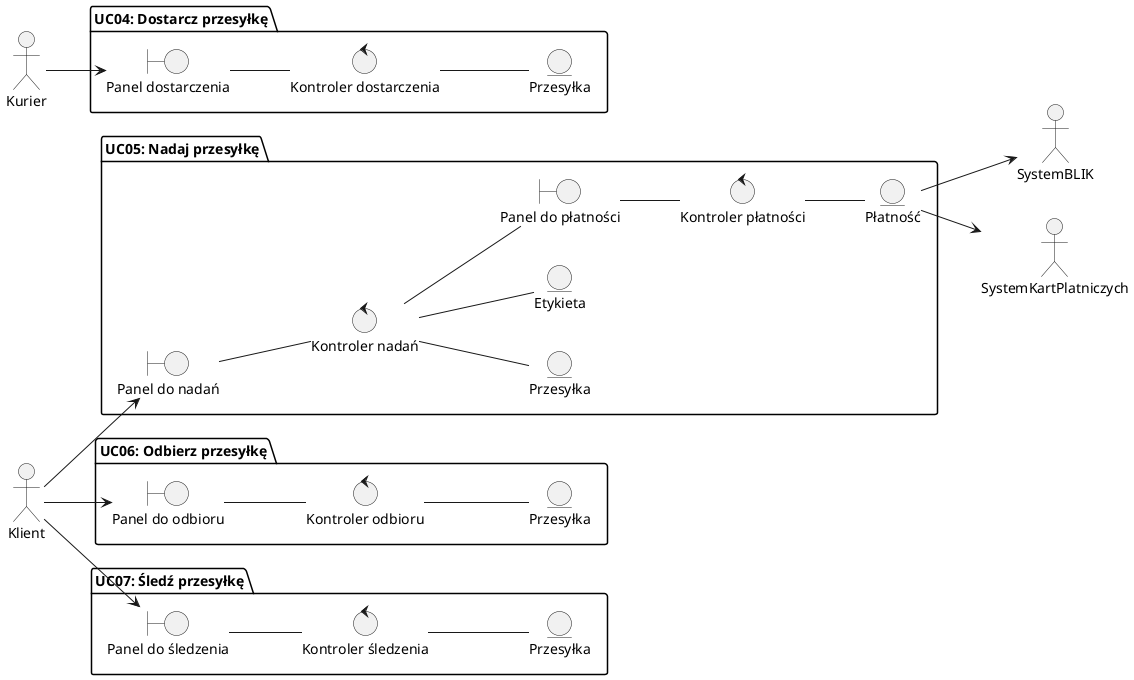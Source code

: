 @startuml
left to right direction

actor Klient
actor Kurier
actor SystemBLIK
actor SystemKartPlatniczych

package "UC05: Nadaj przesyłkę" {
  boundary PanelDoNadawania as "Panel do nadań"
  control KontrolerNadan as "Kontroler nadań"
  entity UC05_Przesylka as "Przesyłka"
  entity Platnosc as "Płatność"
  entity Etykieta
  boundary PanelDoPlatnosci as "Panel do płatności"
  control KontrolerPlatnosci as "Kontroler płatności"

  Klient --> PanelDoNadawania
  PanelDoNadawania -- KontrolerNadan
  KontrolerNadan -- UC05_Przesylka
  KontrolerNadan -- Etykieta
  KontrolerNadan -- PanelDoPlatnosci
  PanelDoPlatnosci -- KontrolerPlatnosci
  KontrolerPlatnosci -- Platnosc
  Platnosc --> SystemBLIK
  Platnosc --> SystemKartPlatniczych
}

package "UC04: Dostarcz przesyłkę" {
  boundary PanelDostarczenia as "Panel dostarczenia"
  control KontrolerDostarczenia as "Kontroler dostarczenia"
  entity UC04_Przesylka as "Przesyłka"

  Kurier --> PanelDostarczenia
  PanelDostarczenia -- KontrolerDostarczenia
  KontrolerDostarczenia -- UC04_Przesylka
}

package "UC06: Odbierz przesyłkę" {
  boundary PanelDoOdbioru as "Panel do odbioru"
  control KontrolerOdbioru as "Kontroler odbioru"
  entity UC06_Przesylka as "Przesyłka"

  Klient --> PanelDoOdbioru
  PanelDoOdbioru -- KontrolerOdbioru
  KontrolerOdbioru -- UC06_Przesylka
}

package "UC07: Śledź przesyłkę" {
  boundary PanelDoSledzenia as "Panel do śledzenia"
  control KontrolerSledzenia as "Kontroler śledzenia"
  entity UC07_Przesylka as "Przesyłka"

  Klient --> PanelDoSledzenia
  PanelDoSledzenia -- KontrolerSledzenia
  KontrolerSledzenia -- UC07_Przesylka
}
@enduml
